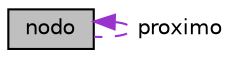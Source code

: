 digraph "nodo"
{
 // LATEX_PDF_SIZE
  edge [fontname="Helvetica",fontsize="10",labelfontname="Helvetica",labelfontsize="10"];
  node [fontname="Helvetica",fontsize="10",shape=record];
  Node1 [label="nodo",height=0.2,width=0.4,color="black", fillcolor="grey75", style="filled", fontcolor="black",tooltip="Estruturas de Comandos."];
  Node1 -> Node1 [dir="back",color="darkorchid3",fontsize="10",style="dashed",label=" proximo" ];
}
